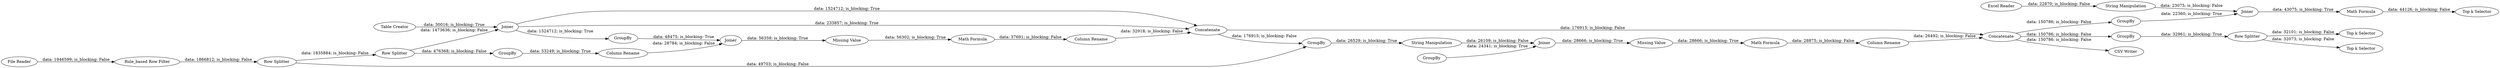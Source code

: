 digraph {
	"-4495929474984672830_28" [label="String Manipulation"]
	"-8957495972460807875_12" [label=Joiner]
	"-8957495972460807875_15" [label=Joiner]
	"-4495929474984672830_22" [label=GroupBy]
	"-8957495972460807875_5" [label="Row Splitter"]
	"7319739167620784144_14" [label=Joiner]
	"7319739167620784144_1" [label="Excel Reader"]
	"7319739167620784144_5" [label="Row Splitter"]
	"-8957495972460807875_14" [label=GroupBy]
	"-4495929474984672830_29" [label="Missing Value"]
	"7319739167620784144_13" [label="Top k Selector"]
	"-8957495972460807875_11" [label="Table Creator"]
	"7319739167620784144_10" [label="String Manipulation"]
	"-4495929474984672830_23" [label=Joiner]
	"-4495929474984672830_21" [label=GroupBy]
	"7319739167620784144_16" [label="Math Formula"]
	"-8957495972460807875_13" [label=GroupBy]
	"7319739167620784144_3" [label=GroupBy]
	"-8957495972460807875_20" [label="Missing Value"]
	"7319739167620784144_20" [label="Row Splitter"]
	"7319739167620784144_32" [label="CSV Writer"]
	"7319739167620784144_26" [label=Concatenate]
	"-8957495972460807875_19" [label="Column Rename"]
	"7319739167620784144_2" [label="File Reader"]
	"7319739167620784144_31" [label="Top k Selector"]
	"-8957495972460807875_16" [label="Column Rename"]
	"-4495929474984672830_24" [label="Math Formula"]
	"-4495929474984672830_25" [label="Column Rename"]
	"7319739167620784144_9" [label="Rule_based Row Filter"]
	"7319739167620784144_8" [label="Top k Selector"]
	"-8957495972460807875_17" [label="Math Formula"]
	"-8957495972460807875_18" [label=Concatenate]
	"7319739167620784144_15" [label=GroupBy]
	"7319739167620784144_26" -> "7319739167620784144_15" [label="data: 150786; is_blocking: False"]
	"7319739167620784144_5" -> "7319739167620784144_31" [label="data: 32073; is_blocking: False"]
	"7319739167620784144_10" -> "7319739167620784144_14" [label="data: 23075; is_blocking: False"]
	"-8957495972460807875_11" -> "-8957495972460807875_12" [label="data: 30016; is_blocking: True"]
	"7319739167620784144_5" -> "7319739167620784144_8" [label="data: 32101; is_blocking: False"]
	"7319739167620784144_3" -> "7319739167620784144_5" [label="data: 32961; is_blocking: True"]
	"-8957495972460807875_5" -> "-8957495972460807875_12" [label="data: 1473636; is_blocking: False"]
	"-8957495972460807875_17" -> "-8957495972460807875_19" [label="data: 37691; is_blocking: False"]
	"-4495929474984672830_23" -> "-4495929474984672830_29" [label="data: 28666; is_blocking: True"]
	"-4495929474984672830_24" -> "-4495929474984672830_25" [label="data: 28875; is_blocking: False"]
	"-8957495972460807875_12" -> "-8957495972460807875_18" [label="data: 1524712; is_blocking: True"]
	"-8957495972460807875_15" -> "-8957495972460807875_20" [label="data: 56359; is_blocking: True"]
	"-4495929474984672830_21" -> "-4495929474984672830_28" [label="data: 26529; is_blocking: True"]
	"7319739167620784144_14" -> "7319739167620784144_16" [label="data: 43075; is_blocking: True"]
	"-8957495972460807875_13" -> "-8957495972460807875_16" [label="data: 53249; is_blocking: True"]
	"-8957495972460807875_18" -> "-4495929474984672830_21" [label="data: 176915; is_blocking: False"]
	"7319739167620784144_9" -> "7319739167620784144_20" [label="data: 1866812; is_blocking: False"]
	"7319739167620784144_20" -> "-8957495972460807875_5" [label="data: 1835884; is_blocking: False"]
	"-4495929474984672830_25" -> "7319739167620784144_26" [label="data: 26492; is_blocking: False"]
	"7319739167620784144_26" -> "7319739167620784144_3" [label="data: 150786; is_blocking: False"]
	"-4495929474984672830_22" -> "-4495929474984672830_23" [label="data: 24341; is_blocking: True"]
	"7319739167620784144_15" -> "7319739167620784144_14" [label="data: 22360; is_blocking: True"]
	"7319739167620784144_16" -> "7319739167620784144_13" [label="data: 44126; is_blocking: False"]
	"-8957495972460807875_20" -> "-8957495972460807875_17" [label="data: 56302; is_blocking: True"]
	"7319739167620784144_2" -> "7319739167620784144_9" [label="data: 1946599; is_blocking: False"]
	"-8957495972460807875_5" -> "-8957495972460807875_13" [label="data: 476368; is_blocking: False"]
	"-4495929474984672830_29" -> "-4495929474984672830_24" [label="data: 28666; is_blocking: True"]
	"-8957495972460807875_12" -> "-8957495972460807875_18" [label="data: 233857; is_blocking: True"]
	"-8957495972460807875_12" -> "-8957495972460807875_14" [label="data: 1524712; is_blocking: True"]
	"-8957495972460807875_14" -> "-8957495972460807875_15" [label="data: 48475; is_blocking: True"]
	"7319739167620784144_26" -> "7319739167620784144_32" [label="data: 150786; is_blocking: False"]
	"7319739167620784144_20" -> "-4495929474984672830_21" [label="data: 49703; is_blocking: False"]
	"-4495929474984672830_28" -> "-4495929474984672830_23" [label="data: 26109; is_blocking: False"]
	"-8957495972460807875_19" -> "-8957495972460807875_18" [label="data: 32918; is_blocking: False"]
	"-8957495972460807875_16" -> "-8957495972460807875_15" [label="data: 28784; is_blocking: False"]
	"-8957495972460807875_18" -> "7319739167620784144_26" [label="data: 176915; is_blocking: False"]
	"7319739167620784144_1" -> "7319739167620784144_10" [label="data: 22870; is_blocking: False"]
	rankdir=LR
}
